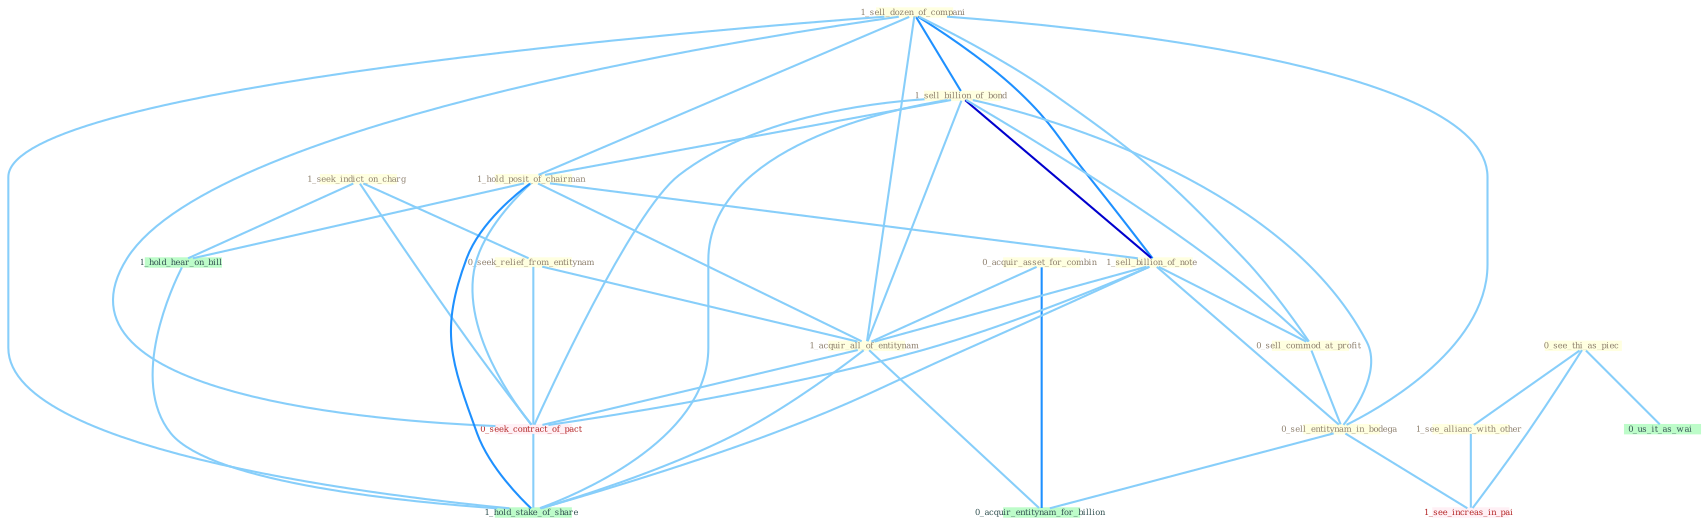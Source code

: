 Graph G{ 
    node
    [shape=polygon,style=filled,width=.5,height=.06,color="#BDFCC9",fixedsize=true,fontsize=4,
    fontcolor="#2f4f4f"];
    {node
    [color="#ffffe0", fontcolor="#8b7d6b"] "1_seek_indict_on_charg " "1_sell_dozen_of_compani " "0_see_thi_as_piec " "1_sell_billion_of_bond " "0_acquir_asset_for_combin " "1_hold_posit_of_chairman " "1_see_allianc_with_other " "1_sell_billion_of_note " "0_seek_relief_from_entitynam " "1_acquir_all_of_entitynam " "0_sell_commod_at_profit " "0_sell_entitynam_in_bodega "}
{node [color="#fff0f5", fontcolor="#b22222"] "0_seek_contract_of_pact " "1_see_increas_in_pai "}
edge [color="#B0E2FF"];

	"1_seek_indict_on_charg " -- "0_seek_relief_from_entitynam " [w="1", color="#87cefa" ];
	"1_seek_indict_on_charg " -- "0_seek_contract_of_pact " [w="1", color="#87cefa" ];
	"1_seek_indict_on_charg " -- "1_hold_hear_on_bill " [w="1", color="#87cefa" ];
	"1_sell_dozen_of_compani " -- "1_sell_billion_of_bond " [w="2", color="#1e90ff" , len=0.8];
	"1_sell_dozen_of_compani " -- "1_hold_posit_of_chairman " [w="1", color="#87cefa" ];
	"1_sell_dozen_of_compani " -- "1_sell_billion_of_note " [w="2", color="#1e90ff" , len=0.8];
	"1_sell_dozen_of_compani " -- "1_acquir_all_of_entitynam " [w="1", color="#87cefa" ];
	"1_sell_dozen_of_compani " -- "0_sell_commod_at_profit " [w="1", color="#87cefa" ];
	"1_sell_dozen_of_compani " -- "0_sell_entitynam_in_bodega " [w="1", color="#87cefa" ];
	"1_sell_dozen_of_compani " -- "0_seek_contract_of_pact " [w="1", color="#87cefa" ];
	"1_sell_dozen_of_compani " -- "1_hold_stake_of_share " [w="1", color="#87cefa" ];
	"0_see_thi_as_piec " -- "1_see_allianc_with_other " [w="1", color="#87cefa" ];
	"0_see_thi_as_piec " -- "0_us_it_as_wai " [w="1", color="#87cefa" ];
	"0_see_thi_as_piec " -- "1_see_increas_in_pai " [w="1", color="#87cefa" ];
	"1_sell_billion_of_bond " -- "1_hold_posit_of_chairman " [w="1", color="#87cefa" ];
	"1_sell_billion_of_bond " -- "1_sell_billion_of_note " [w="3", color="#0000cd" , len=0.6];
	"1_sell_billion_of_bond " -- "1_acquir_all_of_entitynam " [w="1", color="#87cefa" ];
	"1_sell_billion_of_bond " -- "0_sell_commod_at_profit " [w="1", color="#87cefa" ];
	"1_sell_billion_of_bond " -- "0_sell_entitynam_in_bodega " [w="1", color="#87cefa" ];
	"1_sell_billion_of_bond " -- "0_seek_contract_of_pact " [w="1", color="#87cefa" ];
	"1_sell_billion_of_bond " -- "1_hold_stake_of_share " [w="1", color="#87cefa" ];
	"0_acquir_asset_for_combin " -- "1_acquir_all_of_entitynam " [w="1", color="#87cefa" ];
	"0_acquir_asset_for_combin " -- "0_acquir_entitynam_for_billion " [w="2", color="#1e90ff" , len=0.8];
	"1_hold_posit_of_chairman " -- "1_sell_billion_of_note " [w="1", color="#87cefa" ];
	"1_hold_posit_of_chairman " -- "1_acquir_all_of_entitynam " [w="1", color="#87cefa" ];
	"1_hold_posit_of_chairman " -- "0_seek_contract_of_pact " [w="1", color="#87cefa" ];
	"1_hold_posit_of_chairman " -- "1_hold_hear_on_bill " [w="1", color="#87cefa" ];
	"1_hold_posit_of_chairman " -- "1_hold_stake_of_share " [w="2", color="#1e90ff" , len=0.8];
	"1_see_allianc_with_other " -- "1_see_increas_in_pai " [w="1", color="#87cefa" ];
	"1_sell_billion_of_note " -- "1_acquir_all_of_entitynam " [w="1", color="#87cefa" ];
	"1_sell_billion_of_note " -- "0_sell_commod_at_profit " [w="1", color="#87cefa" ];
	"1_sell_billion_of_note " -- "0_sell_entitynam_in_bodega " [w="1", color="#87cefa" ];
	"1_sell_billion_of_note " -- "0_seek_contract_of_pact " [w="1", color="#87cefa" ];
	"1_sell_billion_of_note " -- "1_hold_stake_of_share " [w="1", color="#87cefa" ];
	"0_seek_relief_from_entitynam " -- "1_acquir_all_of_entitynam " [w="1", color="#87cefa" ];
	"0_seek_relief_from_entitynam " -- "0_seek_contract_of_pact " [w="1", color="#87cefa" ];
	"1_acquir_all_of_entitynam " -- "0_seek_contract_of_pact " [w="1", color="#87cefa" ];
	"1_acquir_all_of_entitynam " -- "0_acquir_entitynam_for_billion " [w="1", color="#87cefa" ];
	"1_acquir_all_of_entitynam " -- "1_hold_stake_of_share " [w="1", color="#87cefa" ];
	"0_sell_commod_at_profit " -- "0_sell_entitynam_in_bodega " [w="1", color="#87cefa" ];
	"0_sell_entitynam_in_bodega " -- "0_acquir_entitynam_for_billion " [w="1", color="#87cefa" ];
	"0_sell_entitynam_in_bodega " -- "1_see_increas_in_pai " [w="1", color="#87cefa" ];
	"0_seek_contract_of_pact " -- "1_hold_stake_of_share " [w="1", color="#87cefa" ];
	"1_hold_hear_on_bill " -- "1_hold_stake_of_share " [w="1", color="#87cefa" ];
}
